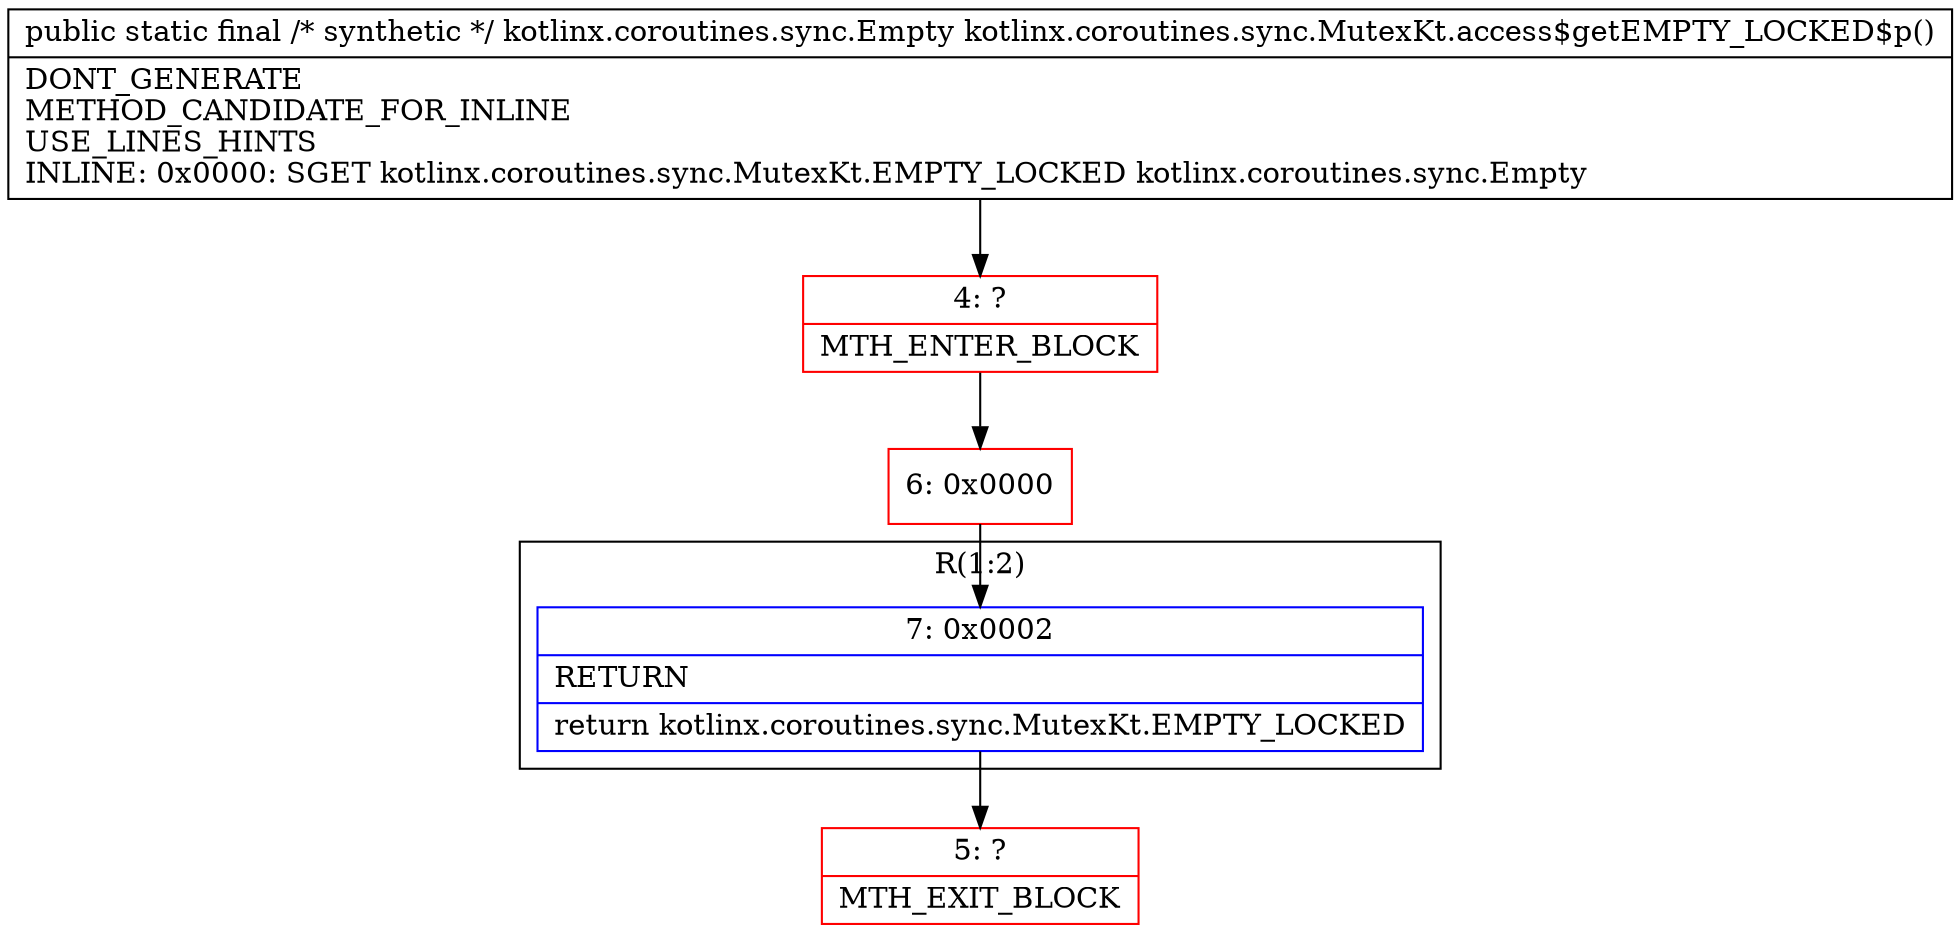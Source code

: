 digraph "CFG forkotlinx.coroutines.sync.MutexKt.access$getEMPTY_LOCKED$p()Lkotlinx\/coroutines\/sync\/Empty;" {
subgraph cluster_Region_920400810 {
label = "R(1:2)";
node [shape=record,color=blue];
Node_7 [shape=record,label="{7\:\ 0x0002|RETURN\l|return kotlinx.coroutines.sync.MutexKt.EMPTY_LOCKED\l}"];
}
Node_4 [shape=record,color=red,label="{4\:\ ?|MTH_ENTER_BLOCK\l}"];
Node_6 [shape=record,color=red,label="{6\:\ 0x0000}"];
Node_5 [shape=record,color=red,label="{5\:\ ?|MTH_EXIT_BLOCK\l}"];
MethodNode[shape=record,label="{public static final \/* synthetic *\/ kotlinx.coroutines.sync.Empty kotlinx.coroutines.sync.MutexKt.access$getEMPTY_LOCKED$p()  | DONT_GENERATE\lMETHOD_CANDIDATE_FOR_INLINE\lUSE_LINES_HINTS\lINLINE: 0x0000: SGET   kotlinx.coroutines.sync.MutexKt.EMPTY_LOCKED kotlinx.coroutines.sync.Empty\l}"];
MethodNode -> Node_4;Node_7 -> Node_5;
Node_4 -> Node_6;
Node_6 -> Node_7;
}

